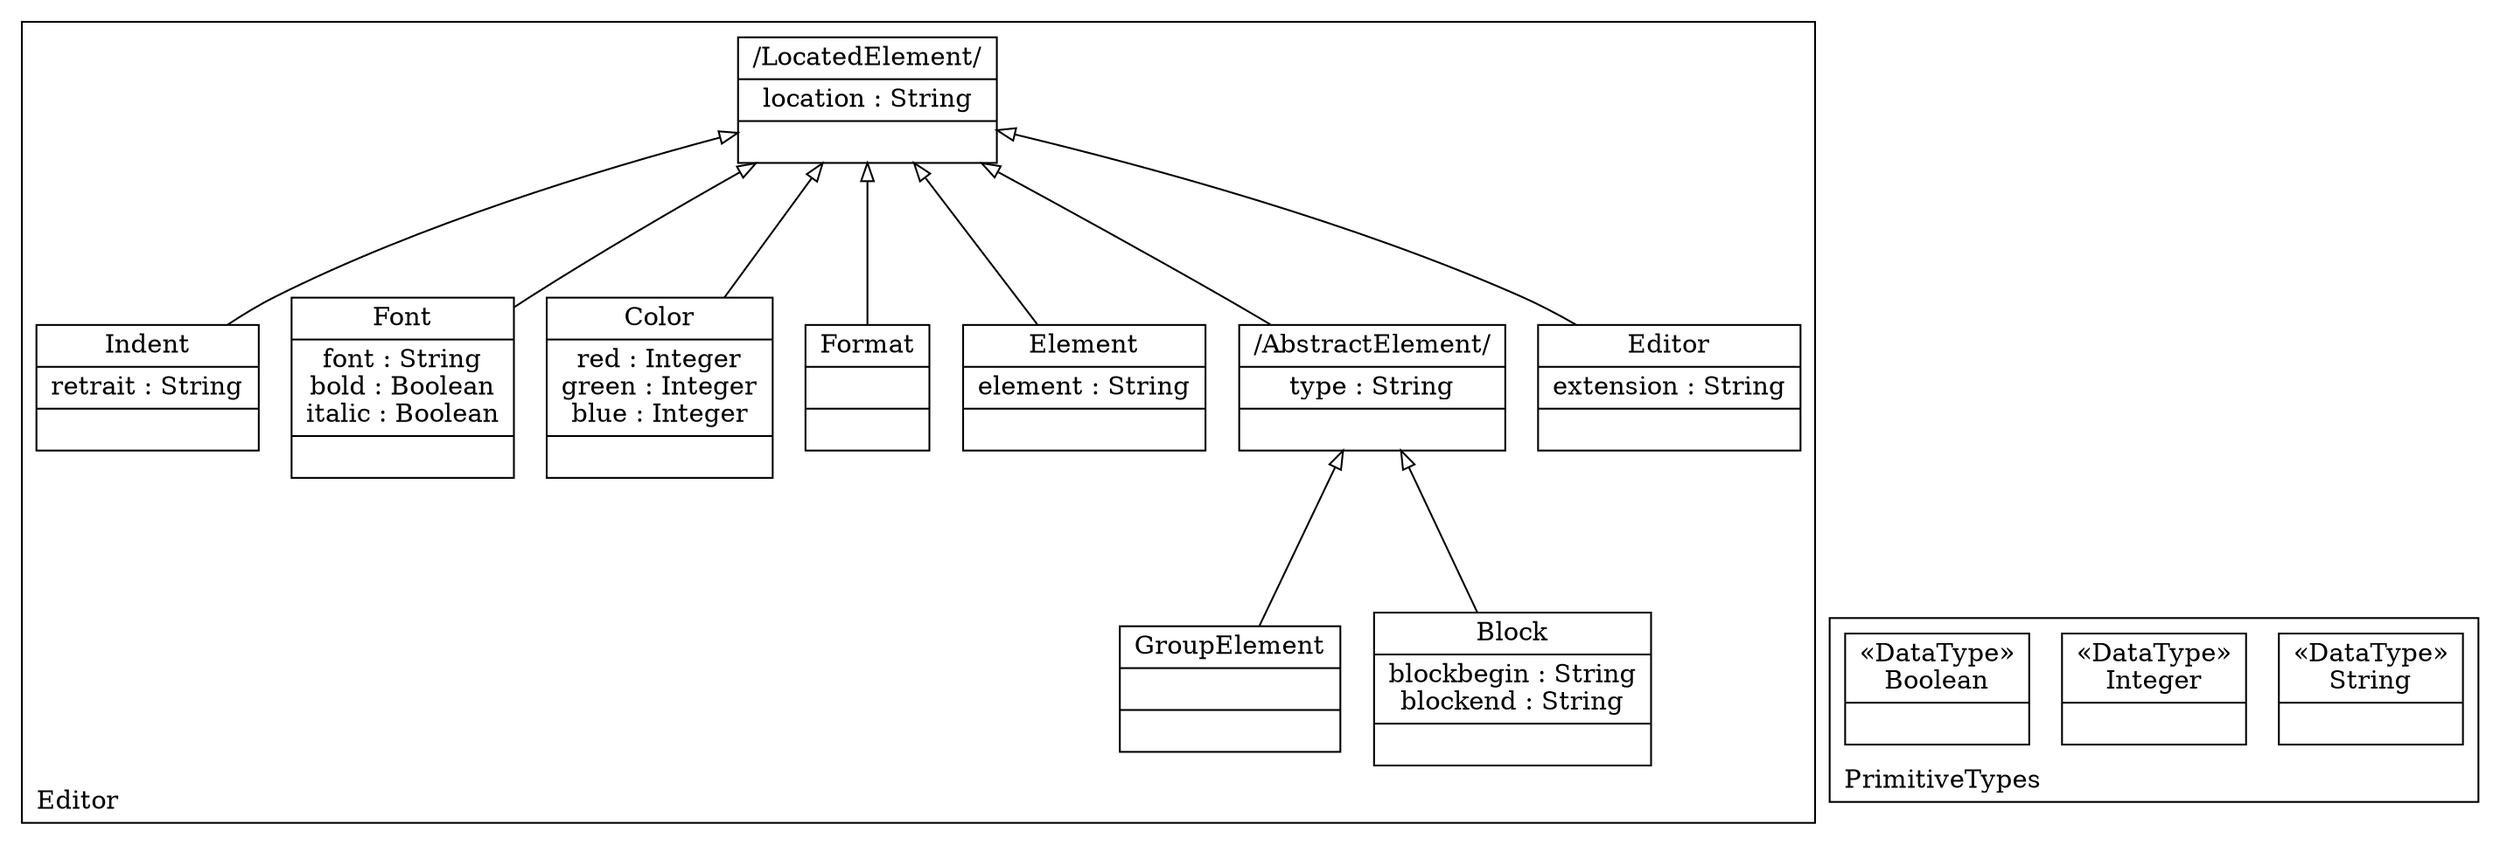 digraph "KM3 Model in DOT" {
graph[rankdir=BT,labeljust=l,labelloc=t,nodeSep=0.75,compound=true];
 subgraph "cluster_Editor"{
labelloc=t
color=black
label=Editor
 node[shape=record];
LocatedElement[label="{/LocatedElement/|location : String| }"]
;
 node[shape=record];
Editor[label="{Editor|extension : String| }"]
 Editor->LocatedElement[arrowhead=onormal,group=LocatedElement,minlen=2,constraint=true,]
;
 node[shape=record];
AbstractElement[label="{/AbstractElement/|type : String| }"]
 AbstractElement->LocatedElement[arrowhead=onormal,group=LocatedElement,minlen=2,constraint=true,]
;
 node[shape=record];
Block[label="{Block|blockbegin : String\nblockend : String| }"]
 Block->AbstractElement[arrowhead=onormal,group=AbstractElement,minlen=2,constraint=true,]
;
 node[shape=record];
GroupElement[label="{GroupElement| | }"]
 GroupElement->AbstractElement[arrowhead=onormal,group=AbstractElement,minlen=2,constraint=true,]
;
 node[shape=record];
Element[label="{Element|element : String| }"]
 Element->LocatedElement[arrowhead=onormal,group=LocatedElement,minlen=2,constraint=true,]
;
 node[shape=record];
Format[label="{Format| | }"]
 Format->LocatedElement[arrowhead=onormal,group=LocatedElement,minlen=2,constraint=true,]
;
 node[shape=record];
Color[label="{Color|red : Integer\ngreen : Integer\nblue : Integer| }"]
 Color->LocatedElement[arrowhead=onormal,group=LocatedElement,minlen=2,constraint=true,]
;
 node[shape=record];
Font[label="{Font|font : String\nbold : Boolean\nitalic : Boolean| }"]
 Font->LocatedElement[arrowhead=onormal,group=LocatedElement,minlen=2,constraint=true,]
;
 node[shape=record];
Indent[label="{Indent|retrait : String| }"]
 Indent->LocatedElement[arrowhead=onormal,group=LocatedElement,minlen=2,constraint=true,]
;

} subgraph "cluster_PrimitiveTypes"{
labelloc=t
color=black
label=PrimitiveTypes
 node[shape=record];
String[label="{&#171;DataType&#187;\nString|}"]
;
 node[shape=record];
Integer[label="{&#171;DataType&#187;\nInteger|}"]
;
 node[shape=record];
Boolean[label="{&#171;DataType&#187;\nBoolean|}"]
;

}
}